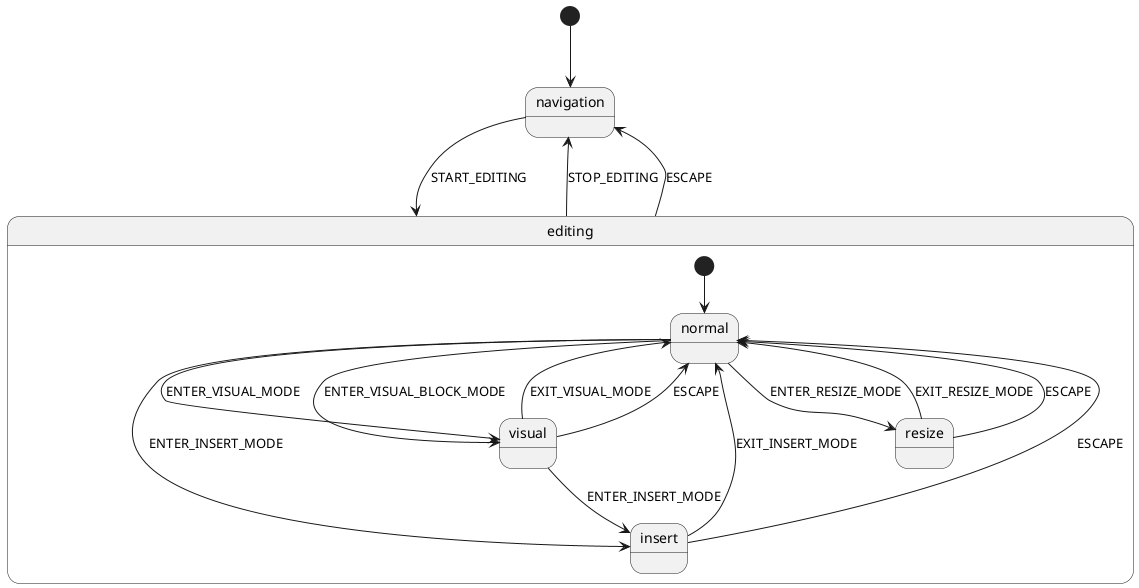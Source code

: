 @startuml
[*] --> navigation
navigation --> editing : START_EDITING
state editing {
  [*] --> normal
  normal --> insert : ENTER_INSERT_MODE
  normal --> visual : ENTER_VISUAL_MODE
  normal --> visual : ENTER_VISUAL_BLOCK_MODE
  normal --> resize : ENTER_RESIZE_MODE
  insert --> normal : EXIT_INSERT_MODE
  insert --> normal : ESCAPE
  visual --> normal : EXIT_VISUAL_MODE
  visual --> normal : ESCAPE
  visual --> insert : ENTER_INSERT_MODE
  resize --> normal : EXIT_RESIZE_MODE
  resize --> normal : ESCAPE
}
editing --> navigation : STOP_EDITING
editing --> navigation : ESCAPE
@enduml